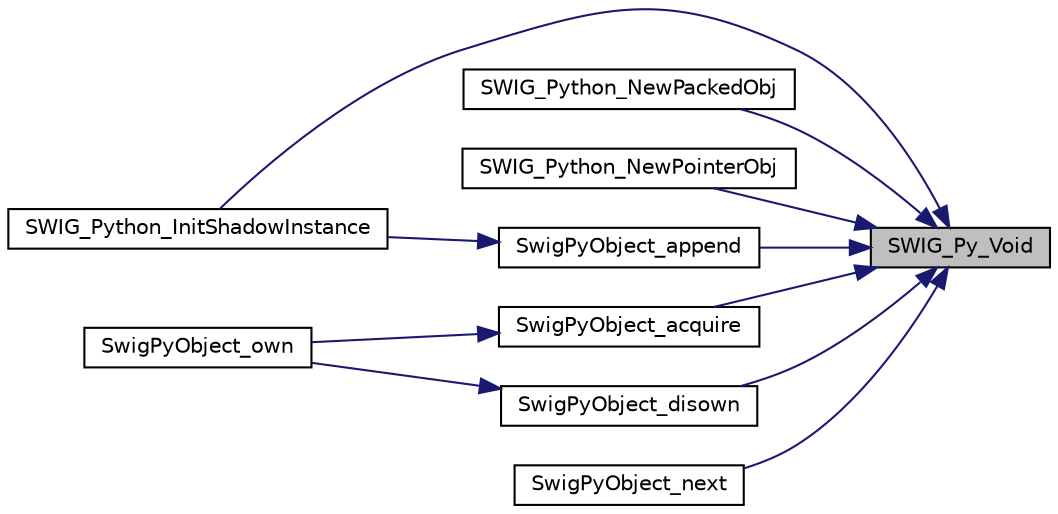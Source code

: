 digraph "SWIG_Py_Void"
{
 // LATEX_PDF_SIZE
  edge [fontname="Helvetica",fontsize="10",labelfontname="Helvetica",labelfontsize="10"];
  node [fontname="Helvetica",fontsize="10",shape=record];
  rankdir="RL";
  Node1 [label="SWIG_Py_Void",height=0.2,width=0.4,color="black", fillcolor="grey75", style="filled", fontcolor="black",tooltip=" "];
  Node1 -> Node2 [dir="back",color="midnightblue",fontsize="10",style="solid",fontname="Helvetica"];
  Node2 [label="SWIG_Python_InitShadowInstance",height=0.2,width=0.4,color="black", fillcolor="white", style="filled",URL="$de/d48/swig__runtime_8h.html#af6b04c7cf42a9e06a528481c86d2c41c",tooltip=" "];
  Node1 -> Node3 [dir="back",color="midnightblue",fontsize="10",style="solid",fontname="Helvetica"];
  Node3 [label="SWIG_Python_NewPackedObj",height=0.2,width=0.4,color="black", fillcolor="white", style="filled",URL="$de/d48/swig__runtime_8h.html#ac1d35a8810ff559255a38f5a8dd2fc2e",tooltip=" "];
  Node1 -> Node4 [dir="back",color="midnightblue",fontsize="10",style="solid",fontname="Helvetica"];
  Node4 [label="SWIG_Python_NewPointerObj",height=0.2,width=0.4,color="black", fillcolor="white", style="filled",URL="$de/d48/swig__runtime_8h.html#aafcef2f28a43f6f687dc7114cc6e2f2b",tooltip=" "];
  Node1 -> Node5 [dir="back",color="midnightblue",fontsize="10",style="solid",fontname="Helvetica"];
  Node5 [label="SwigPyObject_acquire",height=0.2,width=0.4,color="black", fillcolor="white", style="filled",URL="$de/d48/swig__runtime_8h.html#a4d9aac25f18dc06e7e0c46305d0ea072",tooltip=" "];
  Node5 -> Node6 [dir="back",color="midnightblue",fontsize="10",style="solid",fontname="Helvetica"];
  Node6 [label="SwigPyObject_own",height=0.2,width=0.4,color="black", fillcolor="white", style="filled",URL="$de/d48/swig__runtime_8h.html#a49f9be61cb398b58f9cb812632bb967e",tooltip=" "];
  Node1 -> Node7 [dir="back",color="midnightblue",fontsize="10",style="solid",fontname="Helvetica"];
  Node7 [label="SwigPyObject_append",height=0.2,width=0.4,color="black", fillcolor="white", style="filled",URL="$de/d48/swig__runtime_8h.html#a36a192da95e9bd2f973d97f3cb668f02",tooltip=" "];
  Node7 -> Node2 [dir="back",color="midnightblue",fontsize="10",style="solid",fontname="Helvetica"];
  Node1 -> Node8 [dir="back",color="midnightblue",fontsize="10",style="solid",fontname="Helvetica"];
  Node8 [label="SwigPyObject_disown",height=0.2,width=0.4,color="black", fillcolor="white", style="filled",URL="$de/d48/swig__runtime_8h.html#a6ece3e623b950512283a53ce3dd64d44",tooltip=" "];
  Node8 -> Node6 [dir="back",color="midnightblue",fontsize="10",style="solid",fontname="Helvetica"];
  Node1 -> Node9 [dir="back",color="midnightblue",fontsize="10",style="solid",fontname="Helvetica"];
  Node9 [label="SwigPyObject_next",height=0.2,width=0.4,color="black", fillcolor="white", style="filled",URL="$de/d48/swig__runtime_8h.html#a285c41ff7a569eed75d0a40bc602da02",tooltip=" "];
}
